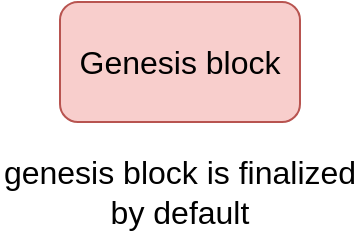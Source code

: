 <mxfile version="20.4.0" type="github">
  <diagram id="e_GVeQvCEYZNv5Ry_eUx" name="Page-1">
    <mxGraphModel dx="2276" dy="794" grid="1" gridSize="10" guides="1" tooltips="1" connect="1" arrows="1" fold="1" page="1" pageScale="1" pageWidth="850" pageHeight="1100" math="0" shadow="0">
      <root>
        <mxCell id="0" />
        <mxCell id="1" parent="0" />
        <mxCell id="bRSF81AHw8m8qIP1f-14-1" value="&lt;font style=&quot;font-size: 16px;&quot;&gt;Genesis block&lt;/font&gt;" style="rounded=1;whiteSpace=wrap;html=1;fillColor=#f8cecc;strokeColor=#b85450;" vertex="1" parent="1">
          <mxGeometry y="380" width="120" height="60" as="geometry" />
        </mxCell>
        <mxCell id="bRSF81AHw8m8qIP1f-14-2" value="genesis block is finalized by default" style="text;html=1;strokeColor=none;fillColor=none;align=center;verticalAlign=middle;whiteSpace=wrap;rounded=0;fontSize=16;" vertex="1" parent="1">
          <mxGeometry x="-30" y="470" width="180" height="10" as="geometry" />
        </mxCell>
      </root>
    </mxGraphModel>
  </diagram>
</mxfile>
